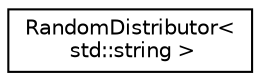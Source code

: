 digraph "Graphical Class Hierarchy"
{
  edge [fontname="Helvetica",fontsize="10",labelfontname="Helvetica",labelfontsize="10"];
  node [fontname="Helvetica",fontsize="10",shape=record];
  rankdir="LR";
  Node0 [label="RandomDistributor\<\l std::string \>",height=0.2,width=0.4,color="black", fillcolor="white", style="filled",URL="$d5/d9b/class_random_distributor.html"];
}
